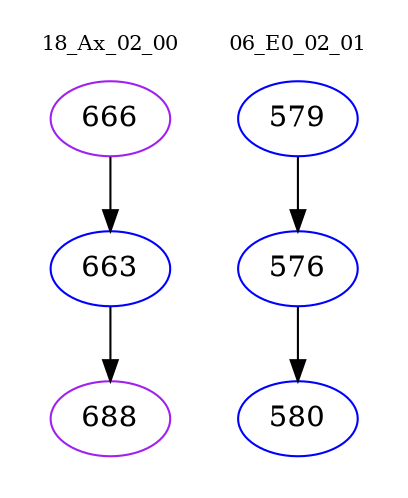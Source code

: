 digraph{
subgraph cluster_0 {
color = white
label = "18_Ax_02_00";
fontsize=10;
T0_666 [label="666", color="purple"]
T0_666 -> T0_663 [color="black"]
T0_663 [label="663", color="blue"]
T0_663 -> T0_688 [color="black"]
T0_688 [label="688", color="purple"]
}
subgraph cluster_1 {
color = white
label = "06_E0_02_01";
fontsize=10;
T1_579 [label="579", color="blue"]
T1_579 -> T1_576 [color="black"]
T1_576 [label="576", color="blue"]
T1_576 -> T1_580 [color="black"]
T1_580 [label="580", color="blue"]
}
}
